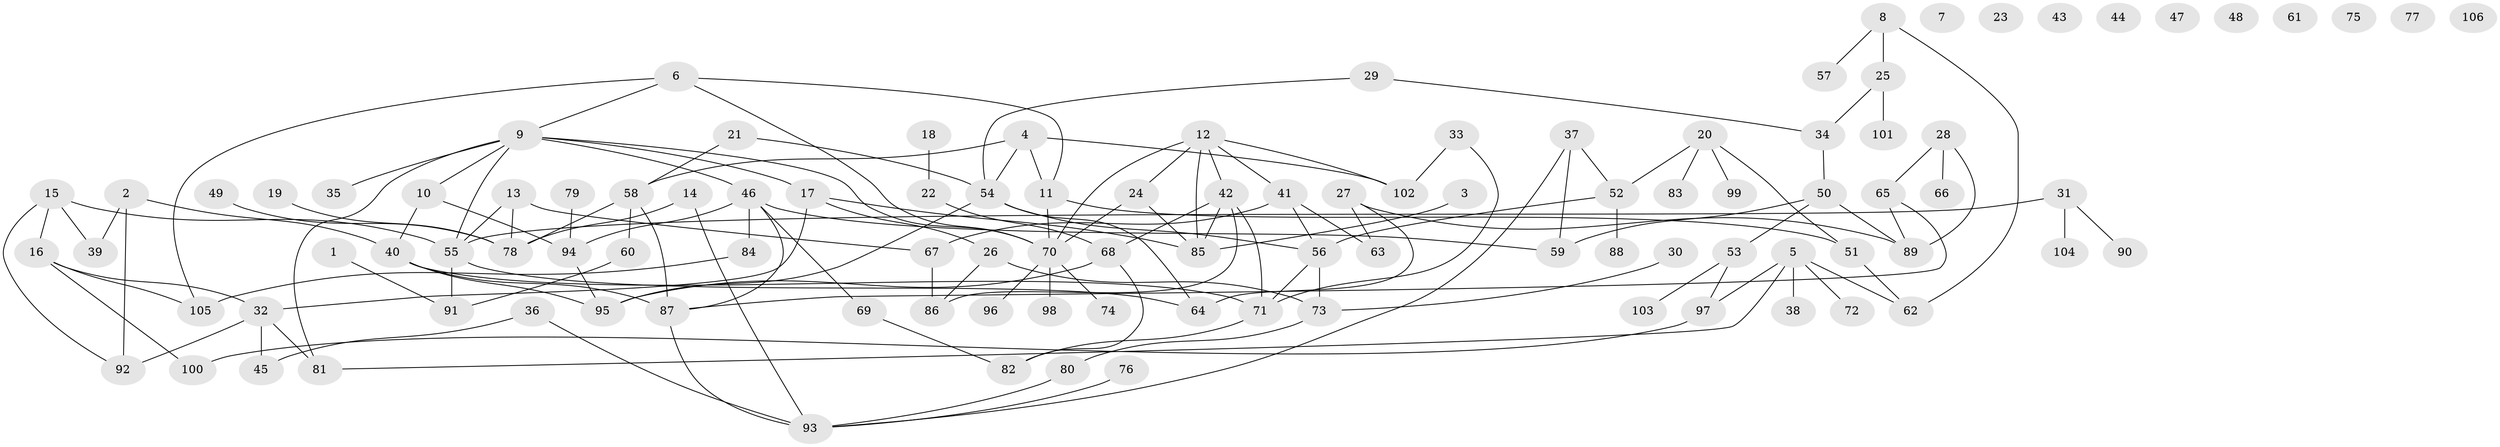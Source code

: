 // Generated by graph-tools (version 1.1) at 2025/25/03/09/25 03:25:24]
// undirected, 106 vertices, 144 edges
graph export_dot {
graph [start="1"]
  node [color=gray90,style=filled];
  1;
  2;
  3;
  4;
  5;
  6;
  7;
  8;
  9;
  10;
  11;
  12;
  13;
  14;
  15;
  16;
  17;
  18;
  19;
  20;
  21;
  22;
  23;
  24;
  25;
  26;
  27;
  28;
  29;
  30;
  31;
  32;
  33;
  34;
  35;
  36;
  37;
  38;
  39;
  40;
  41;
  42;
  43;
  44;
  45;
  46;
  47;
  48;
  49;
  50;
  51;
  52;
  53;
  54;
  55;
  56;
  57;
  58;
  59;
  60;
  61;
  62;
  63;
  64;
  65;
  66;
  67;
  68;
  69;
  70;
  71;
  72;
  73;
  74;
  75;
  76;
  77;
  78;
  79;
  80;
  81;
  82;
  83;
  84;
  85;
  86;
  87;
  88;
  89;
  90;
  91;
  92;
  93;
  94;
  95;
  96;
  97;
  98;
  99;
  100;
  101;
  102;
  103;
  104;
  105;
  106;
  1 -- 91;
  2 -- 39;
  2 -- 40;
  2 -- 92;
  3 -- 85;
  4 -- 11;
  4 -- 54;
  4 -- 58;
  4 -- 102;
  5 -- 38;
  5 -- 62;
  5 -- 72;
  5 -- 81;
  5 -- 97;
  6 -- 9;
  6 -- 11;
  6 -- 70;
  6 -- 105;
  8 -- 25;
  8 -- 57;
  8 -- 62;
  9 -- 10;
  9 -- 17;
  9 -- 35;
  9 -- 46;
  9 -- 55;
  9 -- 70;
  9 -- 81;
  10 -- 40;
  10 -- 94;
  11 -- 51;
  11 -- 70;
  12 -- 24;
  12 -- 41;
  12 -- 42;
  12 -- 70;
  12 -- 85;
  12 -- 102;
  13 -- 55;
  13 -- 67;
  13 -- 78;
  14 -- 78;
  14 -- 93;
  15 -- 16;
  15 -- 39;
  15 -- 55;
  15 -- 92;
  16 -- 32;
  16 -- 100;
  16 -- 105;
  17 -- 26;
  17 -- 32;
  17 -- 85;
  18 -- 22;
  19 -- 78;
  20 -- 51;
  20 -- 52;
  20 -- 83;
  20 -- 99;
  21 -- 54;
  21 -- 58;
  22 -- 68;
  24 -- 70;
  24 -- 85;
  25 -- 34;
  25 -- 101;
  26 -- 73;
  26 -- 86;
  27 -- 63;
  27 -- 64;
  27 -- 89;
  28 -- 65;
  28 -- 66;
  28 -- 89;
  29 -- 34;
  29 -- 54;
  30 -- 73;
  31 -- 55;
  31 -- 90;
  31 -- 104;
  32 -- 45;
  32 -- 81;
  32 -- 92;
  33 -- 71;
  33 -- 102;
  34 -- 50;
  36 -- 45;
  36 -- 93;
  37 -- 52;
  37 -- 59;
  37 -- 93;
  40 -- 71;
  40 -- 87;
  40 -- 95;
  41 -- 56;
  41 -- 63;
  41 -- 67;
  42 -- 68;
  42 -- 71;
  42 -- 85;
  42 -- 86;
  46 -- 59;
  46 -- 69;
  46 -- 84;
  46 -- 87;
  46 -- 94;
  49 -- 78;
  50 -- 53;
  50 -- 59;
  50 -- 89;
  51 -- 62;
  52 -- 56;
  52 -- 88;
  53 -- 97;
  53 -- 103;
  54 -- 56;
  54 -- 64;
  54 -- 95;
  55 -- 64;
  55 -- 91;
  56 -- 71;
  56 -- 73;
  58 -- 60;
  58 -- 78;
  58 -- 87;
  60 -- 91;
  65 -- 87;
  65 -- 89;
  67 -- 86;
  68 -- 82;
  68 -- 95;
  69 -- 82;
  70 -- 74;
  70 -- 96;
  70 -- 98;
  71 -- 82;
  73 -- 80;
  76 -- 93;
  79 -- 94;
  80 -- 93;
  84 -- 105;
  87 -- 93;
  94 -- 95;
  97 -- 100;
}

